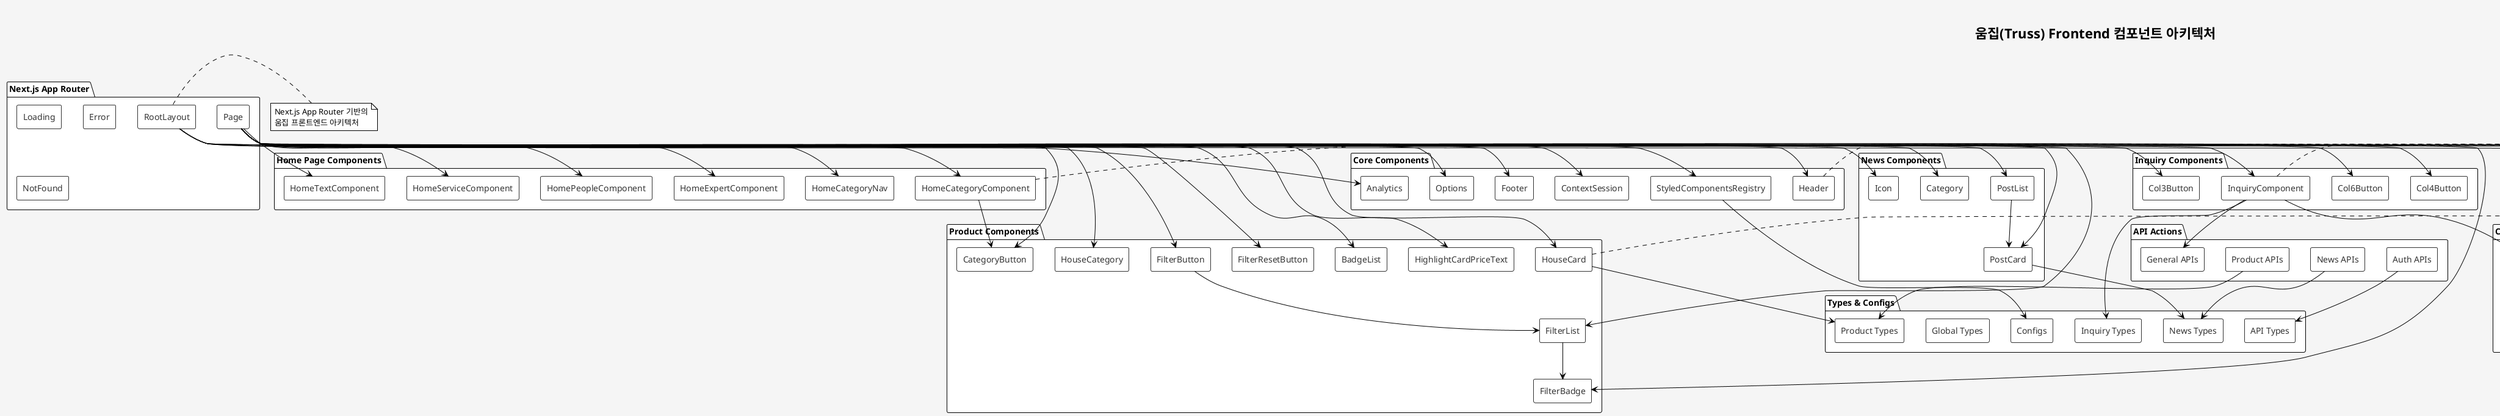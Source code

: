 @startuml Truss Frontend Component Diagram

!theme plain
skinparam componentStyle rectangle
skinparam backgroundColor #f5f5f5
skinparam component {
    BackgroundColor #ffffff
    BorderColor #333333
    FontColor #333333
}

title 움집(Truss) Frontend 컴포넌트 아키텍처

package "Next.js App Router" {
    component [RootLayout] as root
    component [Page] as mainPage
    component [Loading] as loading
    component [Error] as error
    component [NotFound] as notFound
}

package "Core Components" {
    component [StyledComponentsRegistry] as styledRegistry
    component [ContextSession] as contextSession
    component [Header] as header
    component [Footer] as footer
    component [Options] as options
    component [Analytics] as analytics
}

package "Navigation Components" {
    component [RouteButton] as routeButton
    component [HomeOffcanvas] as homeOffcanvas
    component [HomeOffcanvasRouteButton] as offcanvasRouteButton
}

package "Home Page Components" {
    component [HomeCategoryComponent] as homeCategory
    component [HomeCategoryNav] as homeCategoryNav
    component [HomeExpertComponent] as homeExpert
    component [HomePeopleComponent] as homePeople
    component [HomeServiceComponent] as homeService
    component [HomeTextComponent] as homeText
}

package "Product Components" {
    component [HouseCard] as houseCard
    component [HouseCategory] as houseCategory
    component [FilterButton] as filterButton
    component [FilterList] as filterList
    component [FilterBadge] as filterBadge
    component [FilterResetButton] as filterReset
    component [CategoryButton] as categoryButton
    component [BadgeList] as badgeList
    component [HighlightCardPriceText] as priceText
}

package "News Components" {
    component [PostList] as postList
    component [PostCard] as postCard
    component [Category] as newsCategory
    component [Icon] as newsIcon
}

package "Inquiry Components" {
    component [InquiryComponent] as inquiryComponent
    component [Col3Button] as col3Button
    component [Col4Button] as col4Button
    component [Col6Button] as col6Button
}

package "Utility Components" {
    component [Pagination] as pagination
    component [SearchComponent] as searchComponent
    component [ImageFallback] as imageFallback
    component [FAQList] as faqList
    component [FAQItem] as faqItem
}

package "SVG Components" {
    component [SVG Components] as svgComponents
}

package "Review Components" {
    component [Review Components] as reviewComponents
}

package "Posts Components" {
    component [Posts Components] as postsComponents
}

package "Custom Hooks" {
    component [useAuth] as useAuth
    component [useQueryString] as useQueryString
    component [useAlert] as useAlert
    component [usePage] as usePage
    component [useForm] as useForm
    component [useEditor] as useEditor
}

package "API Actions" {
    component [Auth APIs] as authApis
    component [Product APIs] as productApis
    component [News APIs] as newsApis
    component [General APIs] as generalApis
}

package "Types & Configs" {
    component [Product Types] as productTypes
    component [News Types] as newsTypes
    component [Inquiry Types] as inquiryTypes
    component [API Types] as apiTypes
    component [Global Types] as globalTypes
    component [Configs] as configs
}

package "Data & Store" {
    component [Data] as data
    component [Store] as store
}

' Root Layout Dependencies
root --> styledRegistry
root --> contextSession
root --> header
root --> footer
root --> options
root --> analytics

' Header Dependencies
header --> routeButton
header --> homeOffcanvas

' Home Offcanvas Dependencies
homeOffcanvas --> offcanvasRouteButton

' Main Page Dependencies
mainPage --> homeCategory
mainPage --> homeCategoryNav
mainPage --> homeExpert
mainPage --> homePeople
mainPage --> homeService
mainPage --> homeText

' Product Page Dependencies
mainPage --> houseCard
mainPage --> houseCategory
mainPage --> filterButton
mainPage --> filterList
mainPage --> filterBadge
mainPage --> filterReset
mainPage --> categoryButton
mainPage --> badgeList
mainPage --> priceText

' News Page Dependencies
mainPage --> postList
mainPage --> postCard
mainPage --> newsCategory
mainPage --> newsIcon

' Inquiry Page Dependencies
mainPage --> inquiryComponent
mainPage --> col3Button
mainPage --> col4Button
mainPage --> col6Button

' Utility Components
mainPage --> pagination
mainPage --> searchComponent
mainPage --> imageFallback
mainPage --> faqList
mainPage --> faqItem

' Component Dependencies
homeCategory --> categoryButton
filterButton --> filterList
filterList --> filterBadge
postList --> postCard
faqList --> faqItem

' Hook Dependencies
inquiryComponent --> useForm
searchComponent --> useQueryString
pagination --> usePage

' API Dependencies
inquiryComponent --> generalApis
productApis --> productTypes
newsApis --> newsTypes
authApis --> apiTypes

' Type Dependencies
houseCard --> productTypes
postCard --> newsTypes
inquiryComponent --> inquiryTypes

' Styling Dependencies
styledRegistry --> configs

note right of root
  Next.js App Router 기반의
  움집 프론트엔드 아키텍처
end note

note right of header
  네비게이션 및 메뉴
  관리 컴포넌트
end note

note right of homeCategory
  홈페이지 메인
  카테고리 섹션
end note

note right of houseCard
  제품 카드 및
  필터링 시스템
end note

note right of inquiryComponent
  문의하기 폼
  및 관련 컴포넌트
end note

@enduml
